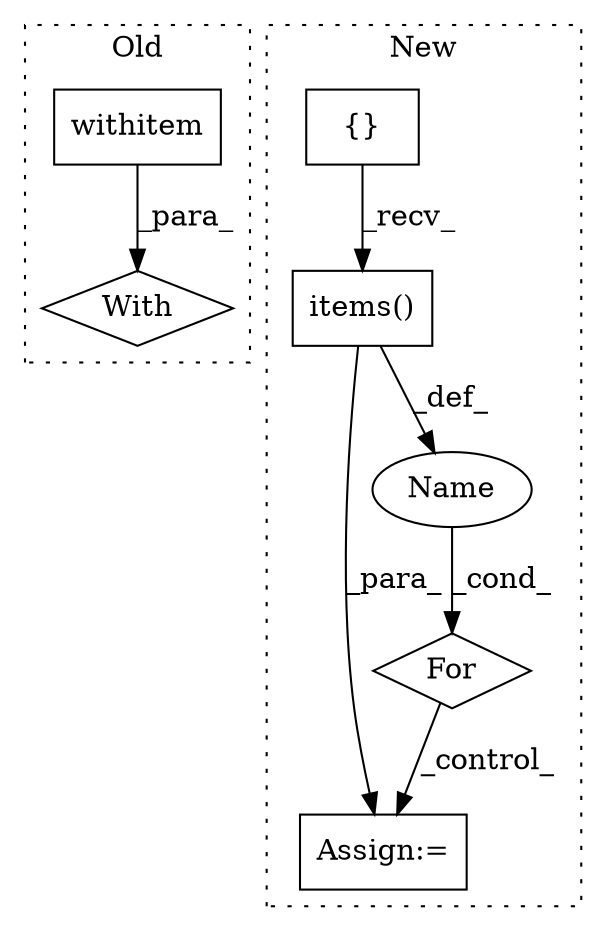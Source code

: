 digraph G {
subgraph cluster0 {
1 [label="With" a="39" s="3358,3368" l="5,87" shape="diamond"];
3 [label="withitem" a="49" s="3363" l="5" shape="box"];
label = "Old";
style="dotted";
}
subgraph cluster1 {
2 [label="items()" a="75" s="4210" l="16" shape="box"];
4 [label="Assign:=" a="68" s="4519" l="4" shape="box"];
5 [label="For" a="107" s="4455,4498" l="4,10" shape="diamond"];
6 [label="Name" a="87" s="4467" l="9" shape="ellipse"];
7 [label="{}" a="95" s="3555,4136" l="10,7" shape="box"];
label = "New";
style="dotted";
}
2 -> 4 [label="_para_"];
2 -> 6 [label="_def_"];
3 -> 1 [label="_para_"];
5 -> 4 [label="_control_"];
6 -> 5 [label="_cond_"];
7 -> 2 [label="_recv_"];
}